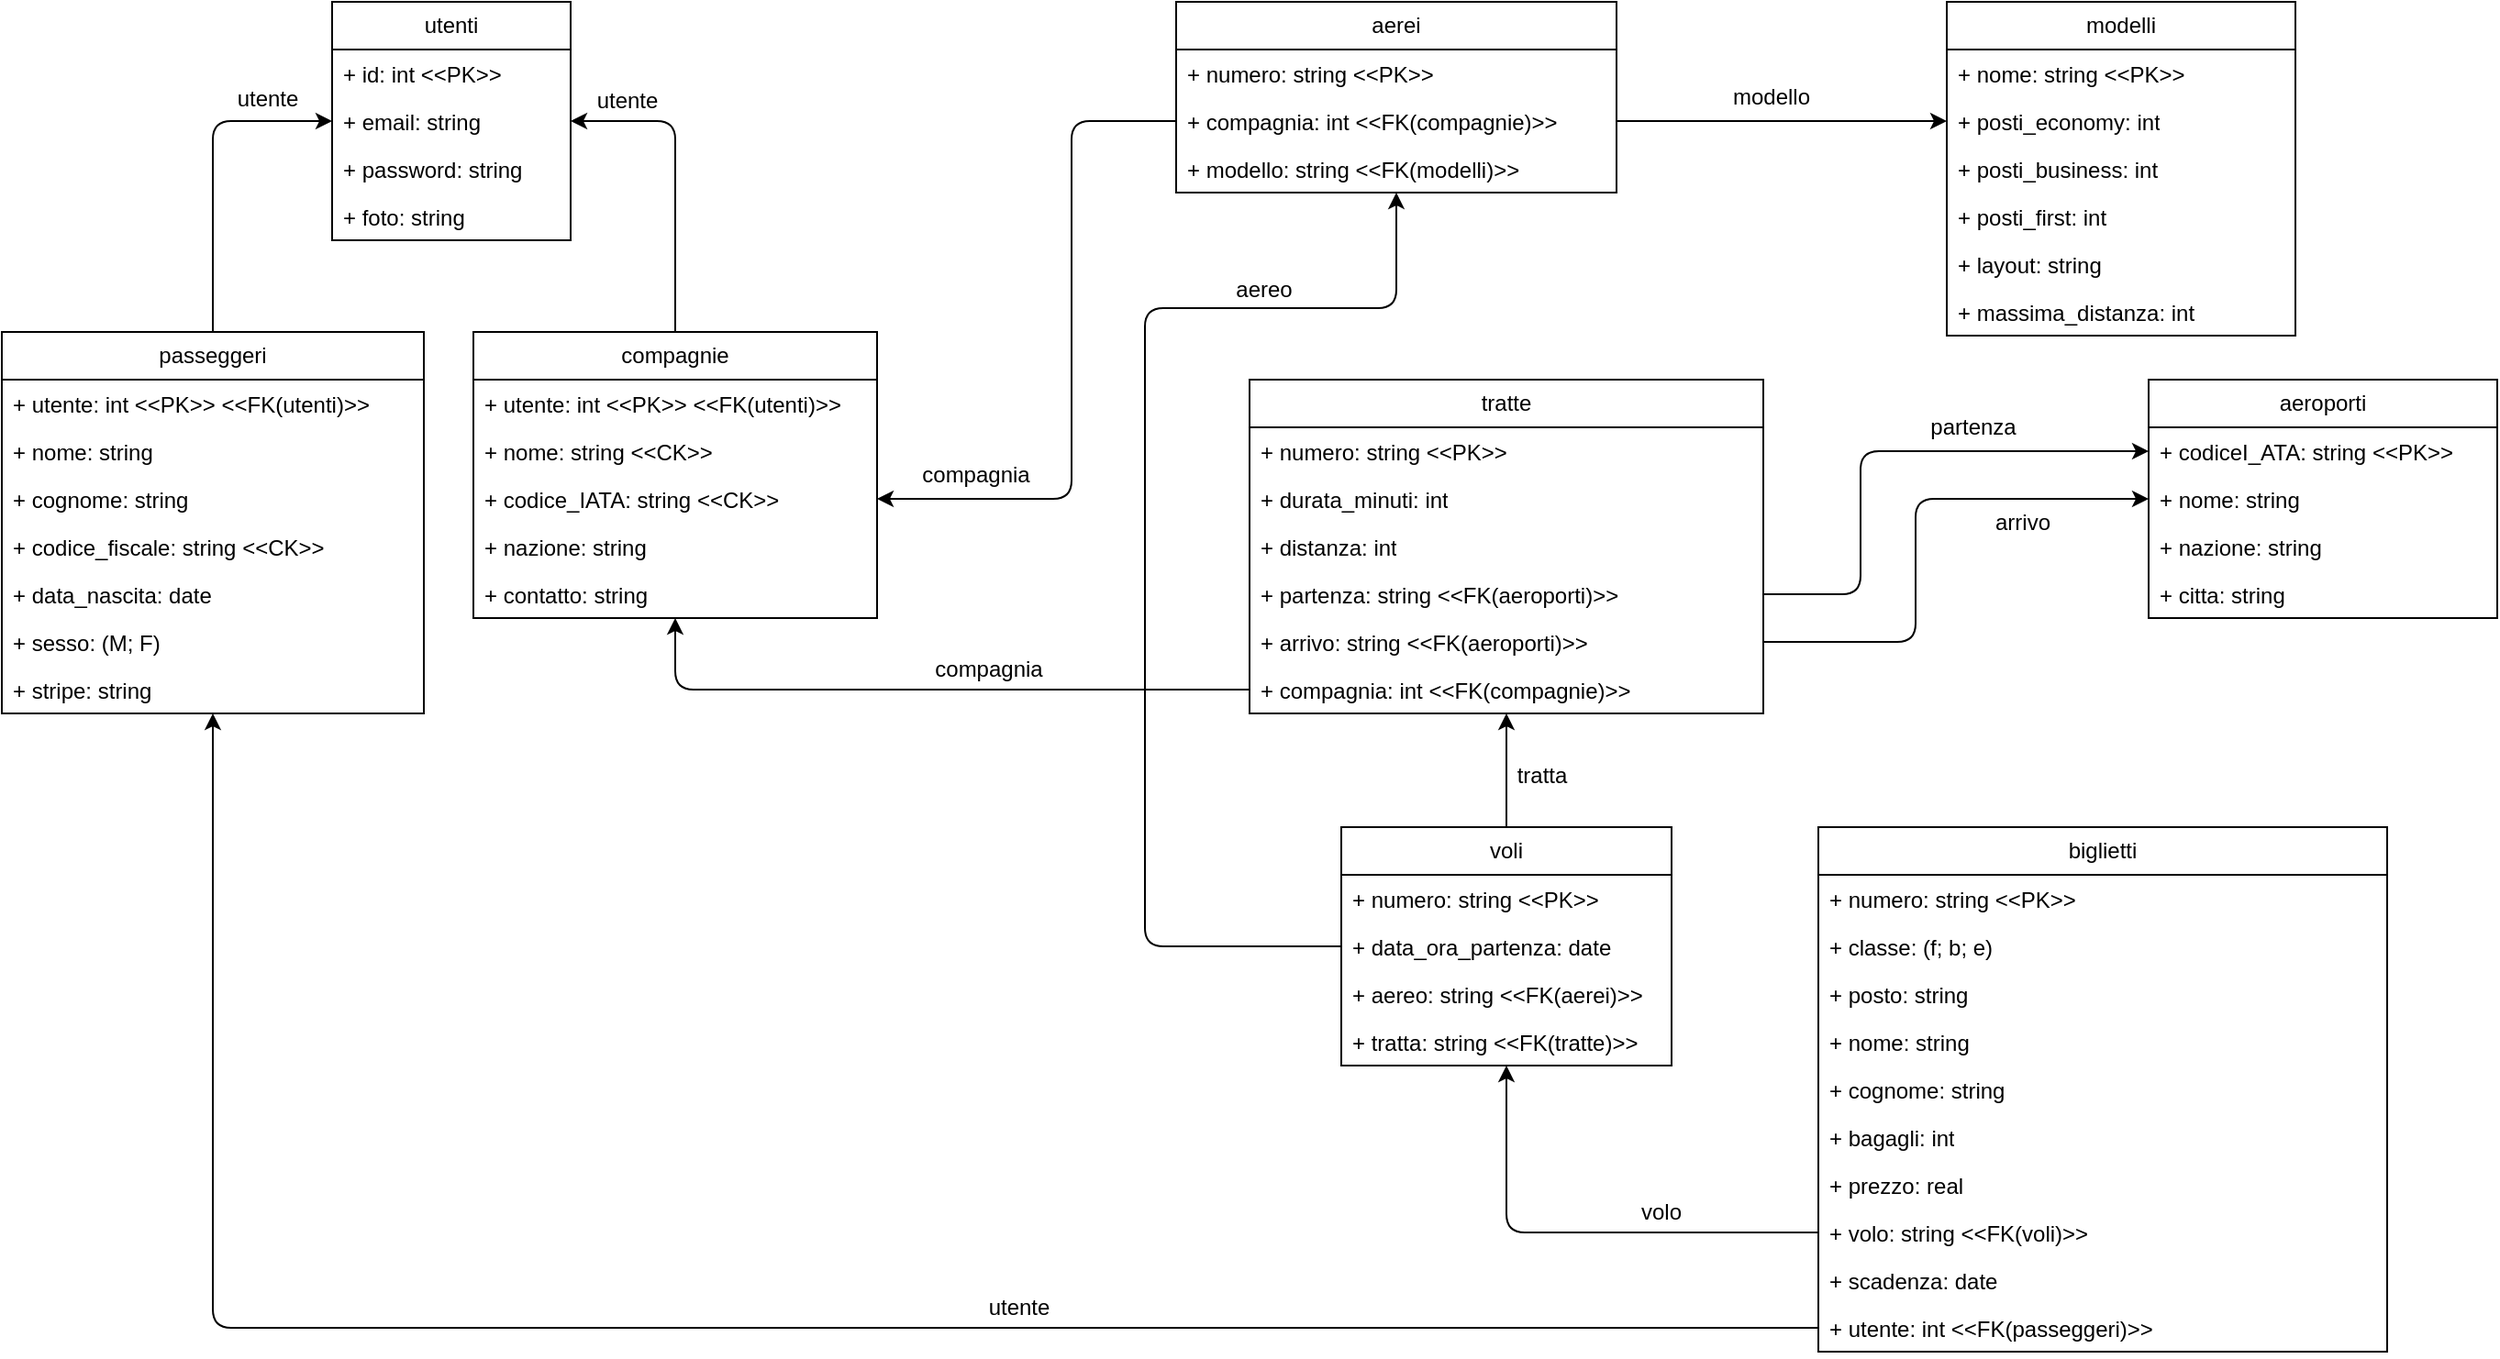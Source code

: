 <mxfile>
    <diagram name="Pagina-1" id="8sd6TFEnLTlvXhXlDTiU">
        <mxGraphModel dx="2423" dy="1098" grid="1" gridSize="10" guides="1" tooltips="1" connect="1" arrows="1" fold="1" page="1" pageScale="1" pageWidth="1654" pageHeight="1169" math="0" shadow="0">
            <root>
                <mxCell id="0"/>
                <mxCell id="1" parent="0"/>
                <mxCell id="Jxg0mnLb3G9FnV-b_NZi-1" value="utenti" style="swimlane;fontStyle=0;childLayout=stackLayout;horizontal=1;startSize=26;fillColor=none;horizontalStack=0;resizeParent=1;resizeParentMax=0;resizeLast=0;collapsible=1;marginBottom=0;whiteSpace=wrap;html=1;" parent="1" vertex="1">
                    <mxGeometry x="327" y="213" width="130" height="130" as="geometry"/>
                </mxCell>
                <mxCell id="Jxg0mnLb3G9FnV-b_NZi-2" value="+ id: int &amp;lt;&amp;lt;PK&amp;gt;&amp;gt;" style="text;strokeColor=none;fillColor=none;align=left;verticalAlign=top;spacingLeft=4;spacingRight=4;overflow=hidden;rotatable=0;points=[[0,0.5],[1,0.5]];portConstraint=eastwest;whiteSpace=wrap;html=1;" parent="Jxg0mnLb3G9FnV-b_NZi-1" vertex="1">
                    <mxGeometry y="26" width="130" height="26" as="geometry"/>
                </mxCell>
                <mxCell id="Jxg0mnLb3G9FnV-b_NZi-3" value="+ email: string" style="text;strokeColor=none;fillColor=none;align=left;verticalAlign=top;spacingLeft=4;spacingRight=4;overflow=hidden;rotatable=0;points=[[0,0.5],[1,0.5]];portConstraint=eastwest;whiteSpace=wrap;html=1;" parent="Jxg0mnLb3G9FnV-b_NZi-1" vertex="1">
                    <mxGeometry y="52" width="130" height="26" as="geometry"/>
                </mxCell>
                <mxCell id="Jxg0mnLb3G9FnV-b_NZi-4" value="+ password: string" style="text;strokeColor=none;fillColor=none;align=left;verticalAlign=top;spacingLeft=4;spacingRight=4;overflow=hidden;rotatable=0;points=[[0,0.5],[1,0.5]];portConstraint=eastwest;whiteSpace=wrap;html=1;" parent="Jxg0mnLb3G9FnV-b_NZi-1" vertex="1">
                    <mxGeometry y="78" width="130" height="26" as="geometry"/>
                </mxCell>
                <mxCell id="12" value="&lt;span style=&quot;color: rgb(0, 0, 0);&quot;&gt;+ foto: string&lt;/span&gt;" style="text;strokeColor=none;fillColor=none;align=left;verticalAlign=top;spacingLeft=4;spacingRight=4;overflow=hidden;rotatable=0;points=[[0,0.5],[1,0.5]];portConstraint=eastwest;whiteSpace=wrap;html=1;" parent="Jxg0mnLb3G9FnV-b_NZi-1" vertex="1">
                    <mxGeometry y="104" width="130" height="26" as="geometry"/>
                </mxCell>
                <mxCell id="Jxg0mnLb3G9FnV-b_NZi-5" value="passeggeri" style="swimlane;fontStyle=0;childLayout=stackLayout;horizontal=1;startSize=26;fillColor=none;horizontalStack=0;resizeParent=1;resizeParentMax=0;resizeLast=0;collapsible=1;marginBottom=0;whiteSpace=wrap;html=1;" parent="1" vertex="1">
                    <mxGeometry x="147" y="393" width="230" height="208" as="geometry"/>
                </mxCell>
                <mxCell id="Jxg0mnLb3G9FnV-b_NZi-6" value="+ utente: int &amp;lt;&amp;lt;PK&amp;gt;&amp;gt; &amp;lt;&amp;lt;FK(utenti)&amp;gt;&amp;gt;" style="text;strokeColor=none;fillColor=none;align=left;verticalAlign=top;spacingLeft=4;spacingRight=4;overflow=hidden;rotatable=0;points=[[0,0.5],[1,0.5]];portConstraint=eastwest;whiteSpace=wrap;html=1;" parent="Jxg0mnLb3G9FnV-b_NZi-5" vertex="1">
                    <mxGeometry y="26" width="230" height="26" as="geometry"/>
                </mxCell>
                <mxCell id="Jxg0mnLb3G9FnV-b_NZi-7" value="+ nome: string" style="text;strokeColor=none;fillColor=none;align=left;verticalAlign=top;spacingLeft=4;spacingRight=4;overflow=hidden;rotatable=0;points=[[0,0.5],[1,0.5]];portConstraint=eastwest;whiteSpace=wrap;html=1;" parent="Jxg0mnLb3G9FnV-b_NZi-5" vertex="1">
                    <mxGeometry y="52" width="230" height="26" as="geometry"/>
                </mxCell>
                <mxCell id="Jxg0mnLb3G9FnV-b_NZi-16" value="+ cognome: string" style="text;strokeColor=none;fillColor=none;align=left;verticalAlign=top;spacingLeft=4;spacingRight=4;overflow=hidden;rotatable=0;points=[[0,0.5],[1,0.5]];portConstraint=eastwest;whiteSpace=wrap;html=1;" parent="Jxg0mnLb3G9FnV-b_NZi-5" vertex="1">
                    <mxGeometry y="78" width="230" height="26" as="geometry"/>
                </mxCell>
                <mxCell id="Jxg0mnLb3G9FnV-b_NZi-17" value="+ codice_fiscale: string &amp;lt;&amp;lt;CK&amp;gt;&amp;gt;" style="text;strokeColor=none;fillColor=none;align=left;verticalAlign=top;spacingLeft=4;spacingRight=4;overflow=hidden;rotatable=0;points=[[0,0.5],[1,0.5]];portConstraint=eastwest;whiteSpace=wrap;html=1;" parent="Jxg0mnLb3G9FnV-b_NZi-5" vertex="1">
                    <mxGeometry y="104" width="230" height="26" as="geometry"/>
                </mxCell>
                <mxCell id="Jxg0mnLb3G9FnV-b_NZi-18" value="+ data_nascita: date" style="text;strokeColor=none;fillColor=none;align=left;verticalAlign=top;spacingLeft=4;spacingRight=4;overflow=hidden;rotatable=0;points=[[0,0.5],[1,0.5]];portConstraint=eastwest;whiteSpace=wrap;html=1;" parent="Jxg0mnLb3G9FnV-b_NZi-5" vertex="1">
                    <mxGeometry y="130" width="230" height="26" as="geometry"/>
                </mxCell>
                <mxCell id="Jxg0mnLb3G9FnV-b_NZi-19" value="+ sesso: (M; F)" style="text;strokeColor=none;fillColor=none;align=left;verticalAlign=top;spacingLeft=4;spacingRight=4;overflow=hidden;rotatable=0;points=[[0,0.5],[1,0.5]];portConstraint=eastwest;whiteSpace=wrap;html=1;" parent="Jxg0mnLb3G9FnV-b_NZi-5" vertex="1">
                    <mxGeometry y="156" width="230" height="26" as="geometry"/>
                </mxCell>
                <mxCell id="15" value="&lt;span style=&quot;color: rgb(0, 0, 0);&quot;&gt;+ stripe: string&lt;/span&gt;" style="text;strokeColor=none;fillColor=none;align=left;verticalAlign=top;spacingLeft=4;spacingRight=4;overflow=hidden;rotatable=0;points=[[0,0.5],[1,0.5]];portConstraint=eastwest;whiteSpace=wrap;html=1;" vertex="1" parent="Jxg0mnLb3G9FnV-b_NZi-5">
                    <mxGeometry y="182" width="230" height="26" as="geometry"/>
                </mxCell>
                <mxCell id="Jxg0mnLb3G9FnV-b_NZi-22" value="compagnie" style="swimlane;fontStyle=0;childLayout=stackLayout;horizontal=1;startSize=26;fillColor=none;horizontalStack=0;resizeParent=1;resizeParentMax=0;resizeLast=0;collapsible=1;marginBottom=0;whiteSpace=wrap;html=1;" parent="1" vertex="1">
                    <mxGeometry x="404" y="393" width="220" height="156" as="geometry">
                        <mxRectangle x="340" y="260" width="130" height="30" as="alternateBounds"/>
                    </mxGeometry>
                </mxCell>
                <mxCell id="Jxg0mnLb3G9FnV-b_NZi-28" value="+ utente: int &amp;lt;&amp;lt;PK&amp;gt;&amp;gt; &amp;lt;&amp;lt;FK(utenti)&amp;gt;&amp;gt;" style="text;strokeColor=none;fillColor=none;align=left;verticalAlign=top;spacingLeft=4;spacingRight=4;overflow=hidden;rotatable=0;points=[[0,0.5],[1,0.5]];portConstraint=eastwest;whiteSpace=wrap;html=1;" parent="Jxg0mnLb3G9FnV-b_NZi-22" vertex="1">
                    <mxGeometry y="26" width="220" height="26" as="geometry"/>
                </mxCell>
                <mxCell id="Jxg0mnLb3G9FnV-b_NZi-23" value="+ nome: string &amp;lt;&amp;lt;CK&amp;gt;&amp;gt;" style="text;strokeColor=none;fillColor=none;align=left;verticalAlign=top;spacingLeft=4;spacingRight=4;overflow=hidden;rotatable=0;points=[[0,0.5],[1,0.5]];portConstraint=eastwest;whiteSpace=wrap;html=1;" parent="Jxg0mnLb3G9FnV-b_NZi-22" vertex="1">
                    <mxGeometry y="52" width="220" height="26" as="geometry"/>
                </mxCell>
                <mxCell id="Jxg0mnLb3G9FnV-b_NZi-24" value="+ codice_IATA: string &amp;lt;&amp;lt;CK&amp;gt;&amp;gt;" style="text;strokeColor=none;fillColor=none;align=left;verticalAlign=top;spacingLeft=4;spacingRight=4;overflow=hidden;rotatable=0;points=[[0,0.5],[1,0.5]];portConstraint=eastwest;whiteSpace=wrap;html=1;" parent="Jxg0mnLb3G9FnV-b_NZi-22" vertex="1">
                    <mxGeometry y="78" width="220" height="26" as="geometry"/>
                </mxCell>
                <mxCell id="Jxg0mnLb3G9FnV-b_NZi-25" value="+ nazione: string" style="text;strokeColor=none;fillColor=none;align=left;verticalAlign=top;spacingLeft=4;spacingRight=4;overflow=hidden;rotatable=0;points=[[0,0.5],[1,0.5]];portConstraint=eastwest;whiteSpace=wrap;html=1;" parent="Jxg0mnLb3G9FnV-b_NZi-22" vertex="1">
                    <mxGeometry y="104" width="220" height="26" as="geometry"/>
                </mxCell>
                <mxCell id="Jxg0mnLb3G9FnV-b_NZi-26" value="+ contatto: string" style="text;strokeColor=none;fillColor=none;align=left;verticalAlign=top;spacingLeft=4;spacingRight=4;overflow=hidden;rotatable=0;points=[[0,0.5],[1,0.5]];portConstraint=eastwest;whiteSpace=wrap;html=1;" parent="Jxg0mnLb3G9FnV-b_NZi-22" vertex="1">
                    <mxGeometry y="130" width="220" height="26" as="geometry"/>
                </mxCell>
                <mxCell id="Jxg0mnLb3G9FnV-b_NZi-31" value="aerei" style="swimlane;fontStyle=0;childLayout=stackLayout;horizontal=1;startSize=26;fillColor=none;horizontalStack=0;resizeParent=1;resizeParentMax=0;resizeLast=0;collapsible=1;marginBottom=0;whiteSpace=wrap;html=1;" parent="1" vertex="1">
                    <mxGeometry x="787" y="213" width="240" height="104" as="geometry"/>
                </mxCell>
                <mxCell id="Jxg0mnLb3G9FnV-b_NZi-32" value="+ numero: string &amp;lt;&amp;lt;PK&amp;gt;&amp;gt;" style="text;strokeColor=none;fillColor=none;align=left;verticalAlign=top;spacingLeft=4;spacingRight=4;overflow=hidden;rotatable=0;points=[[0,0.5],[1,0.5]];portConstraint=eastwest;whiteSpace=wrap;html=1;" parent="Jxg0mnLb3G9FnV-b_NZi-31" vertex="1">
                    <mxGeometry y="26" width="240" height="26" as="geometry"/>
                </mxCell>
                <mxCell id="Jxg0mnLb3G9FnV-b_NZi-33" value="+ compagnia: int &amp;lt;&amp;lt;FK(&lt;span style=&quot;color: rgb(0, 0, 0);&quot;&gt;compagnie&lt;/span&gt;&lt;span style=&quot;text-align: center;&quot;&gt;)&lt;/span&gt;&amp;gt;&amp;gt;" style="text;strokeColor=none;fillColor=none;align=left;verticalAlign=top;spacingLeft=4;spacingRight=4;overflow=hidden;rotatable=0;points=[[0,0.5],[1,0.5]];portConstraint=eastwest;whiteSpace=wrap;html=1;" parent="Jxg0mnLb3G9FnV-b_NZi-31" vertex="1">
                    <mxGeometry y="52" width="240" height="26" as="geometry"/>
                </mxCell>
                <mxCell id="Jxg0mnLb3G9FnV-b_NZi-44" value="+ modello: string &amp;lt;&amp;lt;FK(modelli&lt;span style=&quot;text-align: center;&quot;&gt;)&lt;/span&gt;&amp;gt;&amp;gt;" style="text;strokeColor=none;fillColor=none;align=left;verticalAlign=top;spacingLeft=4;spacingRight=4;overflow=hidden;rotatable=0;points=[[0,0.5],[1,0.5]];portConstraint=eastwest;whiteSpace=wrap;html=1;" parent="Jxg0mnLb3G9FnV-b_NZi-31" vertex="1">
                    <mxGeometry y="78" width="240" height="26" as="geometry"/>
                </mxCell>
                <mxCell id="Jxg0mnLb3G9FnV-b_NZi-35" value="utente" style="text;html=1;align=center;verticalAlign=middle;whiteSpace=wrap;rounded=0;rotation=0;" parent="1" vertex="1">
                    <mxGeometry x="458" y="252" width="60" height="30" as="geometry"/>
                </mxCell>
                <mxCell id="Jxg0mnLb3G9FnV-b_NZi-36" value="utente" style="text;html=1;align=center;verticalAlign=middle;whiteSpace=wrap;rounded=0;" parent="1" vertex="1">
                    <mxGeometry x="262" y="251" width="60" height="30" as="geometry"/>
                </mxCell>
                <mxCell id="Jxg0mnLb3G9FnV-b_NZi-38" value="modelli" style="swimlane;fontStyle=0;childLayout=stackLayout;horizontal=1;startSize=26;fillColor=none;horizontalStack=0;resizeParent=1;resizeParentMax=0;resizeLast=0;collapsible=1;marginBottom=0;whiteSpace=wrap;html=1;" parent="1" vertex="1">
                    <mxGeometry x="1207" y="213" width="190" height="182" as="geometry"/>
                </mxCell>
                <mxCell id="Jxg0mnLb3G9FnV-b_NZi-39" value="+ nome: string &amp;lt;&amp;lt;PK&amp;gt;&amp;gt;" style="text;strokeColor=none;fillColor=none;align=left;verticalAlign=top;spacingLeft=4;spacingRight=4;overflow=hidden;rotatable=0;points=[[0,0.5],[1,0.5]];portConstraint=eastwest;whiteSpace=wrap;html=1;" parent="Jxg0mnLb3G9FnV-b_NZi-38" vertex="1">
                    <mxGeometry y="26" width="190" height="26" as="geometry"/>
                </mxCell>
                <mxCell id="Jxg0mnLb3G9FnV-b_NZi-40" value="+ posti_economy: int" style="text;strokeColor=none;fillColor=none;align=left;verticalAlign=top;spacingLeft=4;spacingRight=4;overflow=hidden;rotatable=0;points=[[0,0.5],[1,0.5]];portConstraint=eastwest;whiteSpace=wrap;html=1;" parent="Jxg0mnLb3G9FnV-b_NZi-38" vertex="1">
                    <mxGeometry y="52" width="190" height="26" as="geometry"/>
                </mxCell>
                <mxCell id="Jxg0mnLb3G9FnV-b_NZi-41" value="+ posti_business: int" style="text;strokeColor=none;fillColor=none;align=left;verticalAlign=top;spacingLeft=4;spacingRight=4;overflow=hidden;rotatable=0;points=[[0,0.5],[1,0.5]];portConstraint=eastwest;whiteSpace=wrap;html=1;" parent="Jxg0mnLb3G9FnV-b_NZi-38" vertex="1">
                    <mxGeometry y="78" width="190" height="26" as="geometry"/>
                </mxCell>
                <mxCell id="Jxg0mnLb3G9FnV-b_NZi-42" value="+ posti_first: int" style="text;strokeColor=none;fillColor=none;align=left;verticalAlign=top;spacingLeft=4;spacingRight=4;overflow=hidden;rotatable=0;points=[[0,0.5],[1,0.5]];portConstraint=eastwest;whiteSpace=wrap;html=1;" parent="Jxg0mnLb3G9FnV-b_NZi-38" vertex="1">
                    <mxGeometry y="104" width="190" height="26" as="geometry"/>
                </mxCell>
                <mxCell id="13" value="&lt;span style=&quot;color: rgb(0, 0, 0);&quot;&gt;+ layout: string&lt;/span&gt;" style="text;strokeColor=none;fillColor=none;align=left;verticalAlign=top;spacingLeft=4;spacingRight=4;overflow=hidden;rotatable=0;points=[[0,0.5],[1,0.5]];portConstraint=eastwest;whiteSpace=wrap;html=1;" parent="Jxg0mnLb3G9FnV-b_NZi-38" vertex="1">
                    <mxGeometry y="130" width="190" height="26" as="geometry"/>
                </mxCell>
                <mxCell id="Jxg0mnLb3G9FnV-b_NZi-43" value="+ massima_distanza: int" style="text;strokeColor=none;fillColor=none;align=left;verticalAlign=top;spacingLeft=4;spacingRight=4;overflow=hidden;rotatable=0;points=[[0,0.5],[1,0.5]];portConstraint=eastwest;whiteSpace=wrap;html=1;" parent="Jxg0mnLb3G9FnV-b_NZi-38" vertex="1">
                    <mxGeometry y="156" width="190" height="26" as="geometry"/>
                </mxCell>
                <mxCell id="Jxg0mnLb3G9FnV-b_NZi-46" value="&lt;div style=&quot;text-align: left;&quot;&gt;&lt;span style=&quot;background-color: transparent; color: light-dark(rgb(0, 0, 0), rgb(255, 255, 255));&quot;&gt;modello&lt;/span&gt;&lt;/div&gt;" style="text;html=1;align=center;verticalAlign=middle;whiteSpace=wrap;rounded=0;rotation=0;" parent="1" vertex="1">
                    <mxGeometry x="1070" y="250" width="82.5" height="30" as="geometry"/>
                </mxCell>
                <mxCell id="Jxg0mnLb3G9FnV-b_NZi-47" value="voli" style="swimlane;fontStyle=0;childLayout=stackLayout;horizontal=1;startSize=26;fillColor=none;horizontalStack=0;resizeParent=1;resizeParentMax=0;resizeLast=0;collapsible=1;marginBottom=0;whiteSpace=wrap;html=1;" parent="1" vertex="1">
                    <mxGeometry x="877" y="663" width="180" height="130" as="geometry"/>
                </mxCell>
                <mxCell id="Jxg0mnLb3G9FnV-b_NZi-48" value="+ numero: string &amp;lt;&amp;lt;PK&amp;gt;&amp;gt;" style="text;strokeColor=none;fillColor=none;align=left;verticalAlign=top;spacingLeft=4;spacingRight=4;overflow=hidden;rotatable=0;points=[[0,0.5],[1,0.5]];portConstraint=eastwest;whiteSpace=wrap;html=1;" parent="Jxg0mnLb3G9FnV-b_NZi-47" vertex="1">
                    <mxGeometry y="26" width="180" height="26" as="geometry"/>
                </mxCell>
                <mxCell id="Jxg0mnLb3G9FnV-b_NZi-49" value="+ data_ora_partenza: date" style="text;strokeColor=none;fillColor=none;align=left;verticalAlign=top;spacingLeft=4;spacingRight=4;overflow=hidden;rotatable=0;points=[[0,0.5],[1,0.5]];portConstraint=eastwest;whiteSpace=wrap;html=1;" parent="Jxg0mnLb3G9FnV-b_NZi-47" vertex="1">
                    <mxGeometry y="52" width="180" height="26" as="geometry"/>
                </mxCell>
                <mxCell id="Jxg0mnLb3G9FnV-b_NZi-50" value="+ aereo: string &amp;lt;&amp;lt;FK(aerei)&amp;gt;&amp;gt;" style="text;strokeColor=none;fillColor=none;align=left;verticalAlign=top;spacingLeft=4;spacingRight=4;overflow=hidden;rotatable=0;points=[[0,0.5],[1,0.5]];portConstraint=eastwest;whiteSpace=wrap;html=1;" parent="Jxg0mnLb3G9FnV-b_NZi-47" vertex="1">
                    <mxGeometry y="78" width="180" height="26" as="geometry"/>
                </mxCell>
                <mxCell id="Jxg0mnLb3G9FnV-b_NZi-63" value="+ tratta: string &amp;lt;&amp;lt;FK(tratte)&amp;gt;&amp;gt;" style="text;strokeColor=none;fillColor=none;align=left;verticalAlign=top;spacingLeft=4;spacingRight=4;overflow=hidden;rotatable=0;points=[[0,0.5],[1,0.5]];portConstraint=eastwest;whiteSpace=wrap;html=1;" parent="Jxg0mnLb3G9FnV-b_NZi-47" vertex="1">
                    <mxGeometry y="104" width="180" height="26" as="geometry"/>
                </mxCell>
                <mxCell id="Jxg0mnLb3G9FnV-b_NZi-58" value="tratte" style="swimlane;fontStyle=0;childLayout=stackLayout;horizontal=1;startSize=26;fillColor=none;horizontalStack=0;resizeParent=1;resizeParentMax=0;resizeLast=0;collapsible=1;marginBottom=0;whiteSpace=wrap;html=1;" parent="1" vertex="1">
                    <mxGeometry x="827" y="419" width="280" height="182" as="geometry"/>
                </mxCell>
                <mxCell id="Jxg0mnLb3G9FnV-b_NZi-59" value="+ numero: string &amp;lt;&amp;lt;PK&amp;gt;&amp;gt;" style="text;strokeColor=none;fillColor=none;align=left;verticalAlign=top;spacingLeft=4;spacingRight=4;overflow=hidden;rotatable=0;points=[[0,0.5],[1,0.5]];portConstraint=eastwest;whiteSpace=wrap;html=1;" parent="Jxg0mnLb3G9FnV-b_NZi-58" vertex="1">
                    <mxGeometry y="26" width="280" height="26" as="geometry"/>
                </mxCell>
                <mxCell id="Jxg0mnLb3G9FnV-b_NZi-60" value="+ durata_minuti: int" style="text;strokeColor=none;fillColor=none;align=left;verticalAlign=top;spacingLeft=4;spacingRight=4;overflow=hidden;rotatable=0;points=[[0,0.5],[1,0.5]];portConstraint=eastwest;whiteSpace=wrap;html=1;" parent="Jxg0mnLb3G9FnV-b_NZi-58" vertex="1">
                    <mxGeometry y="52" width="280" height="26" as="geometry"/>
                </mxCell>
                <mxCell id="Jxg0mnLb3G9FnV-b_NZi-62" value="+ distanza: int" style="text;strokeColor=none;fillColor=none;align=left;verticalAlign=top;spacingLeft=4;spacingRight=4;overflow=hidden;rotatable=0;points=[[0,0.5],[1,0.5]];portConstraint=eastwest;whiteSpace=wrap;html=1;" parent="Jxg0mnLb3G9FnV-b_NZi-58" vertex="1">
                    <mxGeometry y="78" width="280" height="26" as="geometry"/>
                </mxCell>
                <mxCell id="Jxg0mnLb3G9FnV-b_NZi-71" value="+ partenza: string &amp;lt;&amp;lt;FK(aeroporti)&amp;gt;&amp;gt;" style="text;strokeColor=none;fillColor=none;align=left;verticalAlign=top;spacingLeft=4;spacingRight=4;overflow=hidden;rotatable=0;points=[[0,0.5],[1,0.5]];portConstraint=eastwest;whiteSpace=wrap;html=1;" parent="Jxg0mnLb3G9FnV-b_NZi-58" vertex="1">
                    <mxGeometry y="104" width="280" height="26" as="geometry"/>
                </mxCell>
                <mxCell id="Jxg0mnLb3G9FnV-b_NZi-72" value="+ arrivo: string &amp;lt;&amp;lt;FK(aeroporti)&amp;gt;&amp;gt;" style="text;strokeColor=none;fillColor=none;align=left;verticalAlign=top;spacingLeft=4;spacingRight=4;overflow=hidden;rotatable=0;points=[[0,0.5],[1,0.5]];portConstraint=eastwest;whiteSpace=wrap;html=1;" parent="Jxg0mnLb3G9FnV-b_NZi-58" vertex="1">
                    <mxGeometry y="130" width="280" height="26" as="geometry"/>
                </mxCell>
                <mxCell id="28" value="&lt;span style=&quot;color: rgb(0, 0, 0);&quot;&gt;+ compagnia: int &amp;lt;&amp;lt;FK(compagnie)&amp;gt;&amp;gt;&lt;/span&gt;" style="text;strokeColor=none;fillColor=none;align=left;verticalAlign=top;spacingLeft=4;spacingRight=4;overflow=hidden;rotatable=0;points=[[0,0.5],[1,0.5]];portConstraint=eastwest;whiteSpace=wrap;html=1;" vertex="1" parent="Jxg0mnLb3G9FnV-b_NZi-58">
                    <mxGeometry y="156" width="280" height="26" as="geometry"/>
                </mxCell>
                <mxCell id="Jxg0mnLb3G9FnV-b_NZi-66" value="aeroporti" style="swimlane;fontStyle=0;childLayout=stackLayout;horizontal=1;startSize=26;fillColor=none;horizontalStack=0;resizeParent=1;resizeParentMax=0;resizeLast=0;collapsible=1;marginBottom=0;whiteSpace=wrap;html=1;" parent="1" vertex="1">
                    <mxGeometry x="1317" y="419" width="190" height="130" as="geometry"/>
                </mxCell>
                <mxCell id="Jxg0mnLb3G9FnV-b_NZi-67" value="+ codiceI_ATA: string &amp;lt;&amp;lt;PK&amp;gt;&amp;gt;" style="text;strokeColor=none;fillColor=none;align=left;verticalAlign=top;spacingLeft=4;spacingRight=4;overflow=hidden;rotatable=0;points=[[0,0.5],[1,0.5]];portConstraint=eastwest;whiteSpace=wrap;html=1;" parent="Jxg0mnLb3G9FnV-b_NZi-66" vertex="1">
                    <mxGeometry y="26" width="190" height="26" as="geometry"/>
                </mxCell>
                <mxCell id="Jxg0mnLb3G9FnV-b_NZi-68" value="+ nome: string" style="text;strokeColor=none;fillColor=none;align=left;verticalAlign=top;spacingLeft=4;spacingRight=4;overflow=hidden;rotatable=0;points=[[0,0.5],[1,0.5]];portConstraint=eastwest;whiteSpace=wrap;html=1;" parent="Jxg0mnLb3G9FnV-b_NZi-66" vertex="1">
                    <mxGeometry y="52" width="190" height="26" as="geometry"/>
                </mxCell>
                <mxCell id="Jxg0mnLb3G9FnV-b_NZi-69" value="+ nazione: string" style="text;strokeColor=none;fillColor=none;align=left;verticalAlign=top;spacingLeft=4;spacingRight=4;overflow=hidden;rotatable=0;points=[[0,0.5],[1,0.5]];portConstraint=eastwest;whiteSpace=wrap;html=1;" parent="Jxg0mnLb3G9FnV-b_NZi-66" vertex="1">
                    <mxGeometry y="78" width="190" height="26" as="geometry"/>
                </mxCell>
                <mxCell id="Jxg0mnLb3G9FnV-b_NZi-70" value="+ citta: string" style="text;strokeColor=none;fillColor=none;align=left;verticalAlign=top;spacingLeft=4;spacingRight=4;overflow=hidden;rotatable=0;points=[[0,0.5],[1,0.5]];portConstraint=eastwest;whiteSpace=wrap;html=1;" parent="Jxg0mnLb3G9FnV-b_NZi-66" vertex="1">
                    <mxGeometry y="104" width="190" height="26" as="geometry"/>
                </mxCell>
                <mxCell id="Jxg0mnLb3G9FnV-b_NZi-77" value="biglietti" style="swimlane;fontStyle=0;childLayout=stackLayout;horizontal=1;startSize=26;fillColor=none;horizontalStack=0;resizeParent=1;resizeParentMax=0;resizeLast=0;collapsible=1;marginBottom=0;whiteSpace=wrap;html=1;" parent="1" vertex="1">
                    <mxGeometry x="1137" y="663" width="310" height="286" as="geometry"/>
                </mxCell>
                <mxCell id="Jxg0mnLb3G9FnV-b_NZi-78" value="+ numero: string &amp;lt;&amp;lt;PK&amp;gt;&amp;gt;" style="text;strokeColor=none;fillColor=none;align=left;verticalAlign=top;spacingLeft=4;spacingRight=4;overflow=hidden;rotatable=0;points=[[0,0.5],[1,0.5]];portConstraint=eastwest;whiteSpace=wrap;html=1;" parent="Jxg0mnLb3G9FnV-b_NZi-77" vertex="1">
                    <mxGeometry y="26" width="310" height="26" as="geometry"/>
                </mxCell>
                <mxCell id="Jxg0mnLb3G9FnV-b_NZi-79" value="+ classe: (f; b; e)" style="text;strokeColor=none;fillColor=none;align=left;verticalAlign=top;spacingLeft=4;spacingRight=4;overflow=hidden;rotatable=0;points=[[0,0.5],[1,0.5]];portConstraint=eastwest;whiteSpace=wrap;html=1;" parent="Jxg0mnLb3G9FnV-b_NZi-77" vertex="1">
                    <mxGeometry y="52" width="310" height="26" as="geometry"/>
                </mxCell>
                <mxCell id="Jxg0mnLb3G9FnV-b_NZi-80" value="+ posto: string" style="text;strokeColor=none;fillColor=none;align=left;verticalAlign=top;spacingLeft=4;spacingRight=4;overflow=hidden;rotatable=0;points=[[0,0.5],[1,0.5]];portConstraint=eastwest;whiteSpace=wrap;html=1;" parent="Jxg0mnLb3G9FnV-b_NZi-77" vertex="1">
                    <mxGeometry y="78" width="310" height="26" as="geometry"/>
                </mxCell>
                <mxCell id="Jxg0mnLb3G9FnV-b_NZi-81" value="+ nome: string" style="text;strokeColor=none;fillColor=none;align=left;verticalAlign=top;spacingLeft=4;spacingRight=4;overflow=hidden;rotatable=0;points=[[0,0.5],[1,0.5]];portConstraint=eastwest;whiteSpace=wrap;html=1;" parent="Jxg0mnLb3G9FnV-b_NZi-77" vertex="1">
                    <mxGeometry y="104" width="310" height="26" as="geometry"/>
                </mxCell>
                <mxCell id="Jxg0mnLb3G9FnV-b_NZi-82" value="+ cognome: string" style="text;strokeColor=none;fillColor=none;align=left;verticalAlign=top;spacingLeft=4;spacingRight=4;overflow=hidden;rotatable=0;points=[[0,0.5],[1,0.5]];portConstraint=eastwest;whiteSpace=wrap;html=1;" parent="Jxg0mnLb3G9FnV-b_NZi-77" vertex="1">
                    <mxGeometry y="130" width="310" height="26" as="geometry"/>
                </mxCell>
                <mxCell id="Jxg0mnLb3G9FnV-b_NZi-83" value="+ bagagli: int" style="text;strokeColor=none;fillColor=none;align=left;verticalAlign=top;spacingLeft=4;spacingRight=4;overflow=hidden;rotatable=0;points=[[0,0.5],[1,0.5]];portConstraint=eastwest;whiteSpace=wrap;html=1;" parent="Jxg0mnLb3G9FnV-b_NZi-77" vertex="1">
                    <mxGeometry y="156" width="310" height="26" as="geometry"/>
                </mxCell>
                <mxCell id="Jxg0mnLb3G9FnV-b_NZi-85" value="+ prezzo: real" style="text;strokeColor=none;fillColor=none;align=left;verticalAlign=top;spacingLeft=4;spacingRight=4;overflow=hidden;rotatable=0;points=[[0,0.5],[1,0.5]];portConstraint=eastwest;whiteSpace=wrap;html=1;" parent="Jxg0mnLb3G9FnV-b_NZi-77" vertex="1">
                    <mxGeometry y="182" width="310" height="26" as="geometry"/>
                </mxCell>
                <mxCell id="Jxg0mnLb3G9FnV-b_NZi-86" value="+ volo: string &amp;lt;&amp;lt;FK(voli)&amp;gt;&amp;gt;" style="text;strokeColor=none;fillColor=none;align=left;verticalAlign=top;spacingLeft=4;spacingRight=4;overflow=hidden;rotatable=0;points=[[0,0.5],[1,0.5]];portConstraint=eastwest;whiteSpace=wrap;html=1;" parent="Jxg0mnLb3G9FnV-b_NZi-77" vertex="1">
                    <mxGeometry y="208" width="310" height="26" as="geometry"/>
                </mxCell>
                <mxCell id="66" value="&lt;span style=&quot;color: rgb(0, 0, 0);&quot;&gt;+ scadenza: date&lt;/span&gt;" style="text;strokeColor=none;fillColor=none;align=left;verticalAlign=top;spacingLeft=4;spacingRight=4;overflow=hidden;rotatable=0;points=[[0,0.5],[1,0.5]];portConstraint=eastwest;whiteSpace=wrap;html=1;" vertex="1" parent="Jxg0mnLb3G9FnV-b_NZi-77">
                    <mxGeometry y="234" width="310" height="26" as="geometry"/>
                </mxCell>
                <mxCell id="Jxg0mnLb3G9FnV-b_NZi-89" value="+ utente: int &amp;lt;&amp;lt;FK(passeggeri)&amp;gt;&amp;gt;" style="text;strokeColor=none;fillColor=none;align=left;verticalAlign=top;spacingLeft=4;spacingRight=4;overflow=hidden;rotatable=0;points=[[0,0.5],[1,0.5]];portConstraint=eastwest;whiteSpace=wrap;html=1;" parent="Jxg0mnLb3G9FnV-b_NZi-77" vertex="1">
                    <mxGeometry y="260" width="310" height="26" as="geometry"/>
                </mxCell>
                <mxCell id="21" value="&lt;span style=&quot;color: rgb(0, 0, 0); text-align: left;&quot;&gt;compagnia&lt;/span&gt;" style="text;html=1;align=center;verticalAlign=middle;whiteSpace=wrap;rounded=0;rotation=0;" vertex="1" parent="1">
                    <mxGeometry x="643" y="456" width="70" height="30" as="geometry"/>
                </mxCell>
                <mxCell id="27" value="&lt;span style=&quot;color: rgb(0, 0, 0); text-align: left;&quot;&gt;aereo&lt;/span&gt;" style="text;html=1;align=center;verticalAlign=middle;whiteSpace=wrap;rounded=0;rotation=0;" vertex="1" parent="1">
                    <mxGeometry x="800" y="355" width="70" height="30" as="geometry"/>
                </mxCell>
                <mxCell id="30" value="&lt;span style=&quot;color: rgb(0, 0, 0); text-align: left;&quot;&gt;compagnia&lt;/span&gt;" style="text;html=1;align=center;verticalAlign=middle;whiteSpace=wrap;rounded=0;rotation=0;" vertex="1" parent="1">
                    <mxGeometry x="650" y="562" width="70" height="30" as="geometry"/>
                </mxCell>
                <mxCell id="33" value="&lt;div style=&quot;text-align: left;&quot;&gt;&lt;span style=&quot;background-color: transparent; color: light-dark(rgb(0, 0, 0), rgb(255, 255, 255));&quot;&gt;partenza&lt;/span&gt;&lt;/div&gt;" style="text;html=1;align=center;verticalAlign=middle;whiteSpace=wrap;rounded=0;rotation=0;" vertex="1" parent="1">
                    <mxGeometry x="1180" y="430" width="82.5" height="30" as="geometry"/>
                </mxCell>
                <mxCell id="34" value="&lt;div style=&quot;text-align: left;&quot;&gt;&lt;span style=&quot;background-color: transparent; color: light-dark(rgb(0, 0, 0), rgb(255, 255, 255));&quot;&gt;arrivo&lt;/span&gt;&lt;/div&gt;" style="text;html=1;align=center;verticalAlign=middle;whiteSpace=wrap;rounded=0;rotation=0;" vertex="1" parent="1">
                    <mxGeometry x="1207" y="482" width="82.5" height="30" as="geometry"/>
                </mxCell>
                <mxCell id="36" value="&lt;div style=&quot;text-align: left;&quot;&gt;&lt;span style=&quot;background-color: transparent; color: light-dark(rgb(0, 0, 0), rgb(255, 255, 255));&quot;&gt;volo&lt;/span&gt;&lt;/div&gt;" style="text;html=1;align=center;verticalAlign=middle;whiteSpace=wrap;rounded=0;rotation=0;" vertex="1" parent="1">
                    <mxGeometry x="1010" y="858" width="82.5" height="30" as="geometry"/>
                </mxCell>
                <mxCell id="39" value="&lt;div style=&quot;text-align: left;&quot;&gt;&lt;span style=&quot;background-color: transparent; color: light-dark(rgb(0, 0, 0), rgb(255, 255, 255));&quot;&gt;utente&lt;/span&gt;&lt;/div&gt;" style="text;html=1;align=center;verticalAlign=middle;whiteSpace=wrap;rounded=0;rotation=0;" vertex="1" parent="1">
                    <mxGeometry x="660" y="910" width="82.5" height="30" as="geometry"/>
                </mxCell>
                <mxCell id="41" value="&lt;div style=&quot;text-align: left;&quot;&gt;&lt;span style=&quot;background-color: transparent; color: light-dark(rgb(0, 0, 0), rgb(255, 255, 255));&quot;&gt;tratta&lt;/span&gt;&lt;/div&gt;" style="text;html=1;align=center;verticalAlign=middle;whiteSpace=wrap;rounded=0;rotation=0;" vertex="1" parent="1">
                    <mxGeometry x="944.5" y="620" width="82.5" height="30" as="geometry"/>
                </mxCell>
                <mxCell id="52" value="" style="endArrow=classic;html=1;entryX=0;entryY=0.5;entryDx=0;entryDy=0;exitX=0.5;exitY=0;exitDx=0;exitDy=0;" edge="1" parent="1" source="Jxg0mnLb3G9FnV-b_NZi-5" target="Jxg0mnLb3G9FnV-b_NZi-3">
                    <mxGeometry width="50" height="50" relative="1" as="geometry">
                        <mxPoint x="237" y="380" as="sourcePoint"/>
                        <mxPoint x="287" y="330" as="targetPoint"/>
                        <Array as="points">
                            <mxPoint x="262" y="278"/>
                        </Array>
                    </mxGeometry>
                </mxCell>
                <mxCell id="53" value="" style="endArrow=classic;html=1;exitX=0.5;exitY=0;exitDx=0;exitDy=0;entryX=1;entryY=0.5;entryDx=0;entryDy=0;" edge="1" parent="1" source="Jxg0mnLb3G9FnV-b_NZi-22" target="Jxg0mnLb3G9FnV-b_NZi-3">
                    <mxGeometry width="50" height="50" relative="1" as="geometry">
                        <mxPoint x="489" y="367" as="sourcePoint"/>
                        <mxPoint x="550" y="300" as="targetPoint"/>
                        <Array as="points">
                            <mxPoint x="514" y="278"/>
                        </Array>
                    </mxGeometry>
                </mxCell>
                <mxCell id="54" value="" style="endArrow=classic;html=1;exitX=0;exitY=0.5;exitDx=0;exitDy=0;entryX=1;entryY=0.5;entryDx=0;entryDy=0;" edge="1" parent="1" source="Jxg0mnLb3G9FnV-b_NZi-33" target="Jxg0mnLb3G9FnV-b_NZi-24">
                    <mxGeometry width="50" height="50" relative="1" as="geometry">
                        <mxPoint x="650" y="340" as="sourcePoint"/>
                        <mxPoint x="700" y="290" as="targetPoint"/>
                        <Array as="points">
                            <mxPoint x="730" y="278"/>
                            <mxPoint x="730" y="484"/>
                        </Array>
                    </mxGeometry>
                </mxCell>
                <mxCell id="55" value="" style="endArrow=classic;html=1;exitX=1;exitY=0.5;exitDx=0;exitDy=0;entryX=0;entryY=0.5;entryDx=0;entryDy=0;" edge="1" parent="1" source="Jxg0mnLb3G9FnV-b_NZi-33" target="Jxg0mnLb3G9FnV-b_NZi-40">
                    <mxGeometry width="50" height="50" relative="1" as="geometry">
                        <mxPoint x="1070" y="380" as="sourcePoint"/>
                        <mxPoint x="1120" y="330" as="targetPoint"/>
                    </mxGeometry>
                </mxCell>
                <mxCell id="56" value="" style="endArrow=classic;html=1;exitX=1;exitY=0.5;exitDx=0;exitDy=0;entryX=0;entryY=0.5;entryDx=0;entryDy=0;" edge="1" parent="1" source="Jxg0mnLb3G9FnV-b_NZi-71" target="Jxg0mnLb3G9FnV-b_NZi-67">
                    <mxGeometry width="50" height="50" relative="1" as="geometry">
                        <mxPoint x="1110" y="490" as="sourcePoint"/>
                        <mxPoint x="1160" y="440" as="targetPoint"/>
                        <Array as="points">
                            <mxPoint x="1160" y="536"/>
                            <mxPoint x="1160" y="458"/>
                        </Array>
                    </mxGeometry>
                </mxCell>
                <mxCell id="57" value="" style="endArrow=classic;html=1;exitX=1;exitY=0.5;exitDx=0;exitDy=0;entryX=0;entryY=0.5;entryDx=0;entryDy=0;" edge="1" parent="1" source="Jxg0mnLb3G9FnV-b_NZi-72" target="Jxg0mnLb3G9FnV-b_NZi-68">
                    <mxGeometry width="50" height="50" relative="1" as="geometry">
                        <mxPoint x="1110" y="490" as="sourcePoint"/>
                        <mxPoint x="1160" y="440" as="targetPoint"/>
                        <Array as="points">
                            <mxPoint x="1190" y="562"/>
                            <mxPoint x="1190" y="484"/>
                        </Array>
                    </mxGeometry>
                </mxCell>
                <mxCell id="58" value="" style="endArrow=classic;html=1;exitX=0.5;exitY=0;exitDx=0;exitDy=0;" edge="1" parent="1" source="Jxg0mnLb3G9FnV-b_NZi-47" target="28">
                    <mxGeometry width="50" height="50" relative="1" as="geometry">
                        <mxPoint x="1000" y="640" as="sourcePoint"/>
                        <mxPoint x="1050" y="590" as="targetPoint"/>
                    </mxGeometry>
                </mxCell>
                <mxCell id="59" value="" style="endArrow=classic;html=1;exitX=0;exitY=0.5;exitDx=0;exitDy=0;" edge="1" parent="1" source="Jxg0mnLb3G9FnV-b_NZi-86" target="Jxg0mnLb3G9FnV-b_NZi-63">
                    <mxGeometry width="50" height="50" relative="1" as="geometry">
                        <mxPoint x="950" y="870" as="sourcePoint"/>
                        <mxPoint x="1000" y="820" as="targetPoint"/>
                        <Array as="points">
                            <mxPoint x="967" y="884"/>
                        </Array>
                    </mxGeometry>
                </mxCell>
                <mxCell id="60" value="" style="endArrow=classic;html=1;exitX=0;exitY=0.5;exitDx=0;exitDy=0;" edge="1" parent="1" source="Jxg0mnLb3G9FnV-b_NZi-89" target="15">
                    <mxGeometry width="50" height="50" relative="1" as="geometry">
                        <mxPoint x="713" y="888" as="sourcePoint"/>
                        <mxPoint x="180" y="640" as="targetPoint"/>
                        <Array as="points">
                            <mxPoint x="262" y="936"/>
                        </Array>
                    </mxGeometry>
                </mxCell>
                <mxCell id="63" value="" style="endArrow=classic;html=1;exitX=0;exitY=0.5;exitDx=0;exitDy=0;" edge="1" parent="1" source="28" target="Jxg0mnLb3G9FnV-b_NZi-26">
                    <mxGeometry width="50" height="50" relative="1" as="geometry">
                        <mxPoint x="540" y="550" as="sourcePoint"/>
                        <mxPoint x="510" y="588" as="targetPoint"/>
                        <Array as="points">
                            <mxPoint x="514" y="588"/>
                        </Array>
                    </mxGeometry>
                </mxCell>
                <mxCell id="64" value="" style="endArrow=classic;html=1;exitX=0;exitY=0.5;exitDx=0;exitDy=0;" edge="1" parent="1" source="Jxg0mnLb3G9FnV-b_NZi-49" target="Jxg0mnLb3G9FnV-b_NZi-44">
                    <mxGeometry width="50" height="50" relative="1" as="geometry">
                        <mxPoint x="950" y="390" as="sourcePoint"/>
                        <mxPoint x="910" y="210" as="targetPoint"/>
                        <Array as="points">
                            <mxPoint x="770" y="728"/>
                            <mxPoint x="770" y="380"/>
                            <mxPoint x="907" y="380"/>
                        </Array>
                    </mxGeometry>
                </mxCell>
            </root>
        </mxGraphModel>
    </diagram>
</mxfile>